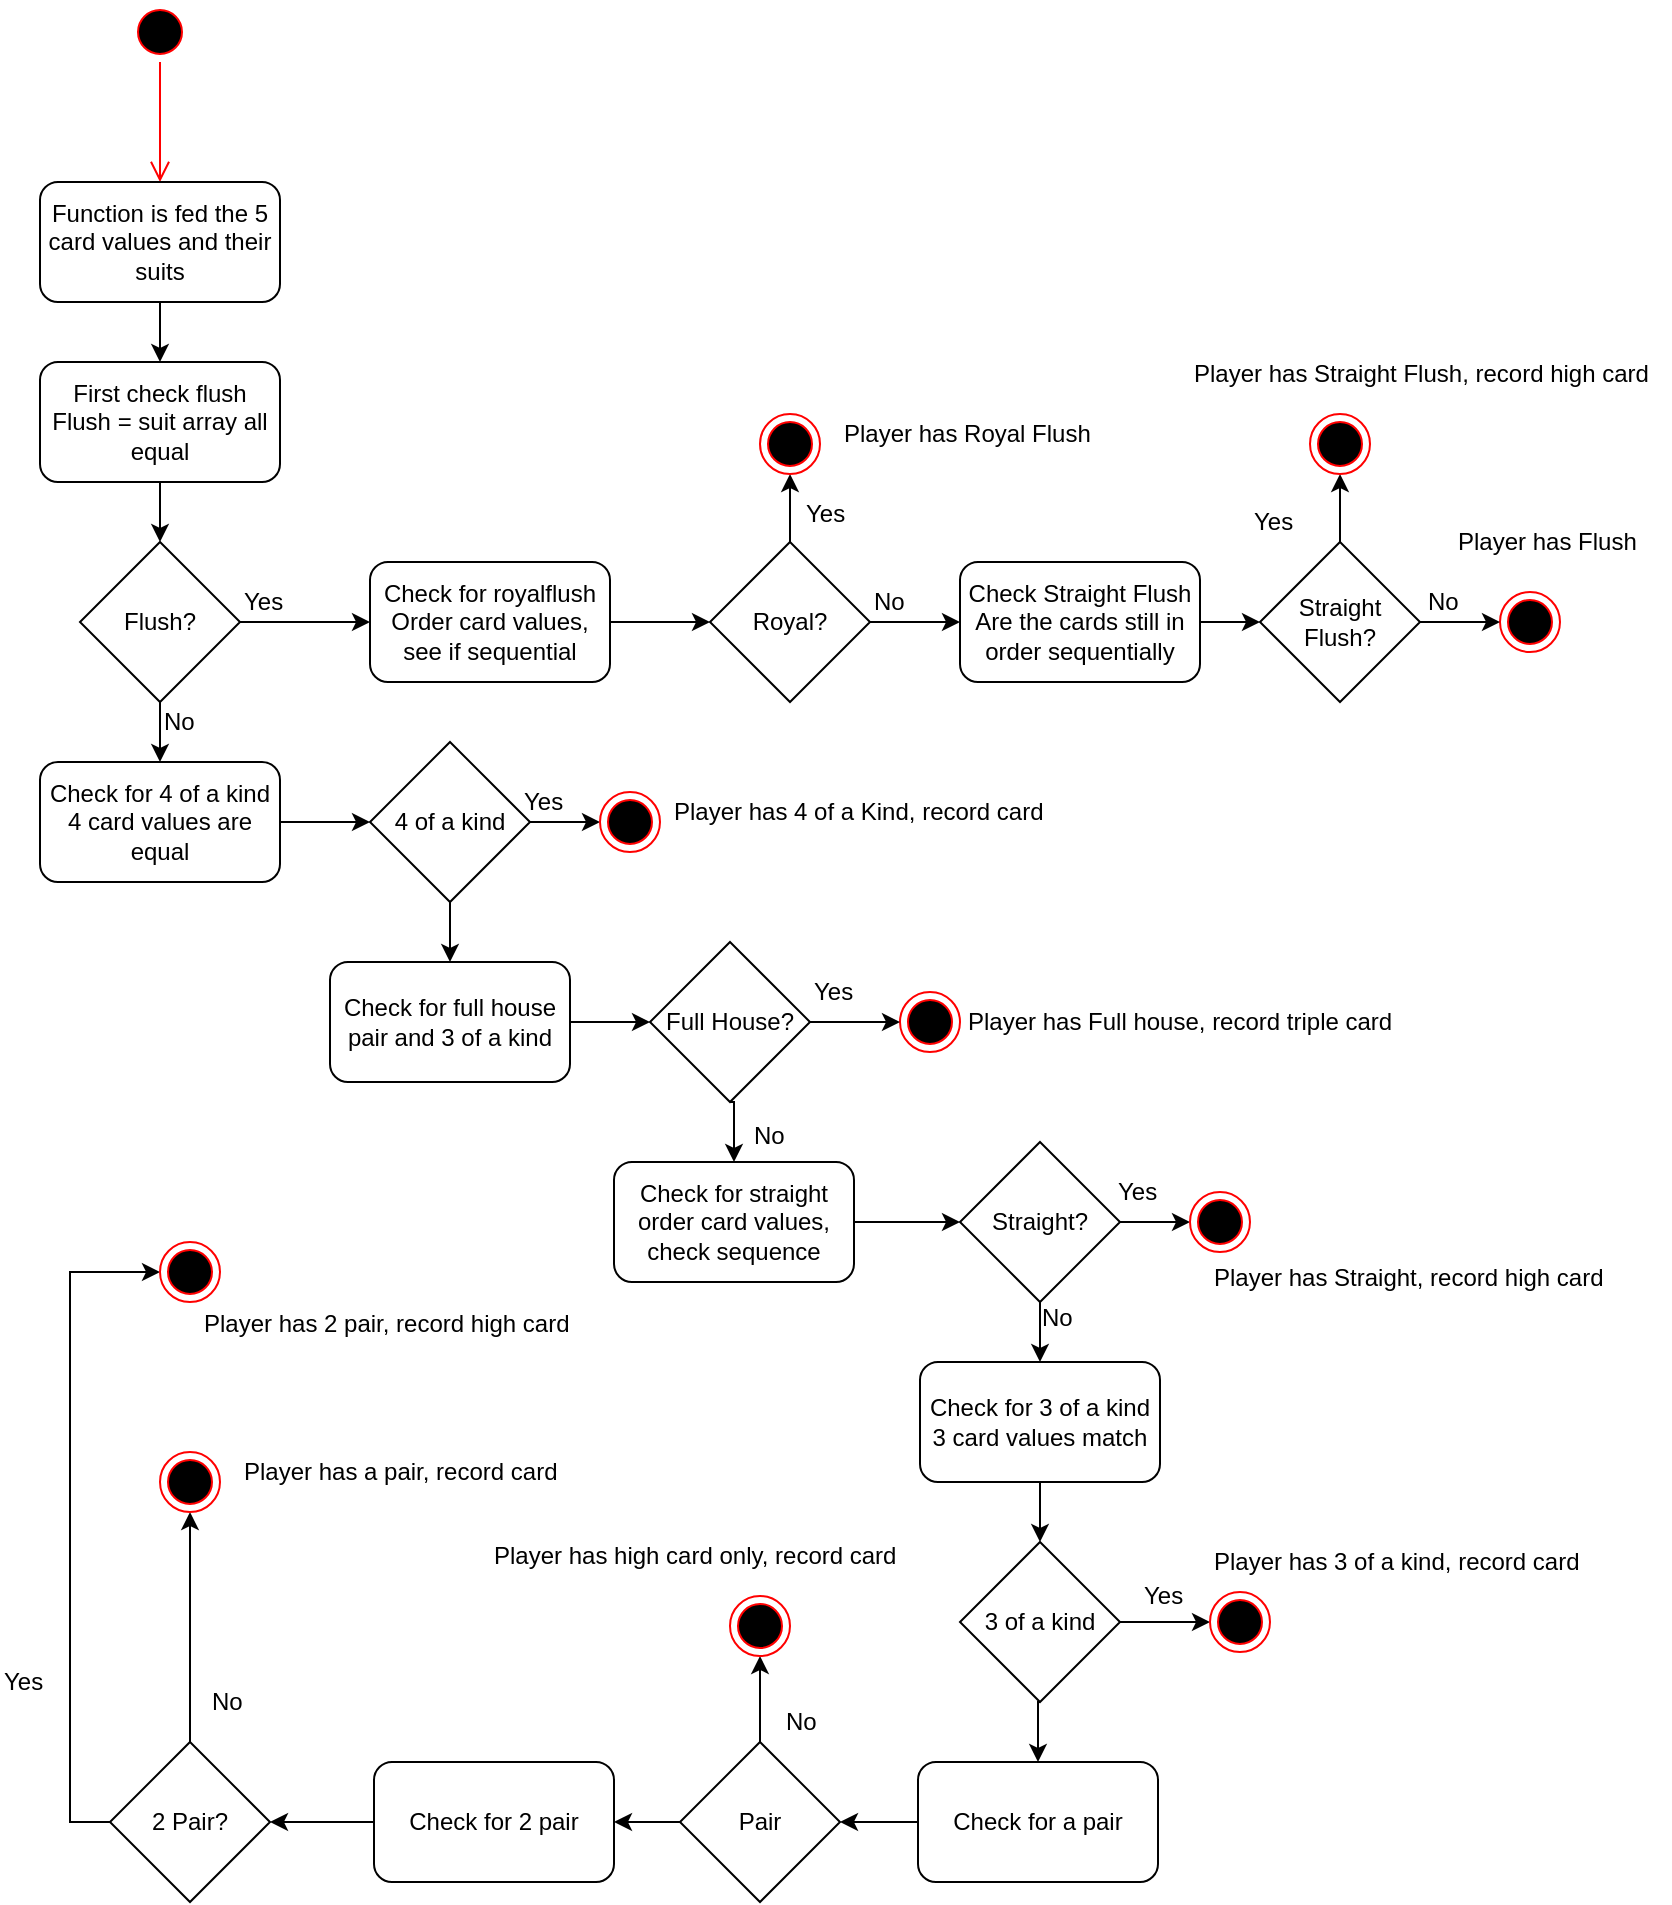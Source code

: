 <mxfile version="10.7.5" type="device"><diagram id="2lDT76DSRzd4jAyOq-Er" name="Page-1"><mxGraphModel dx="1396" dy="716" grid="1" gridSize="10" guides="1" tooltips="1" connect="1" arrows="1" fold="1" page="1" pageScale="1" pageWidth="850" pageHeight="1100" math="0" shadow="0"><root><mxCell id="0"/><mxCell id="1" parent="0"/><mxCell id="ocNuXMIf4aXCK3eWWfy9-1" value="" style="ellipse;html=1;shape=startState;fillColor=#000000;strokeColor=#ff0000;" vertex="1" parent="1"><mxGeometry x="80" y="40" width="30" height="30" as="geometry"/></mxCell><mxCell id="ocNuXMIf4aXCK3eWWfy9-2" value="" style="edgeStyle=orthogonalEdgeStyle;html=1;verticalAlign=bottom;endArrow=open;endSize=8;strokeColor=#ff0000;" edge="1" source="ocNuXMIf4aXCK3eWWfy9-1" parent="1"><mxGeometry relative="1" as="geometry"><mxPoint x="95" y="130" as="targetPoint"/></mxGeometry></mxCell><mxCell id="ocNuXMIf4aXCK3eWWfy9-3" value="Function is fed the 5 card values and their suits" style="rounded=1;whiteSpace=wrap;html=1;" vertex="1" parent="1"><mxGeometry x="35" y="130" width="120" height="60" as="geometry"/></mxCell><mxCell id="ocNuXMIf4aXCK3eWWfy9-5" value="" style="endArrow=classic;html=1;exitX=0.5;exitY=1;exitDx=0;exitDy=0;entryX=0.5;entryY=0;entryDx=0;entryDy=0;" edge="1" parent="1" source="ocNuXMIf4aXCK3eWWfy9-3"><mxGeometry width="50" height="50" relative="1" as="geometry"><mxPoint x="210" y="210" as="sourcePoint"/><mxPoint x="95" y="220" as="targetPoint"/></mxGeometry></mxCell><mxCell id="ocNuXMIf4aXCK3eWWfy9-11" style="edgeStyle=orthogonalEdgeStyle;rounded=0;orthogonalLoop=1;jettySize=auto;html=1;exitX=0.5;exitY=1;exitDx=0;exitDy=0;entryX=0.5;entryY=0;entryDx=0;entryDy=0;" edge="1" parent="1" source="ocNuXMIf4aXCK3eWWfy9-6" target="ocNuXMIf4aXCK3eWWfy9-7"><mxGeometry relative="1" as="geometry"/></mxCell><mxCell id="ocNuXMIf4aXCK3eWWfy9-6" value="First check flush&lt;br&gt;Flush = suit array all equal&lt;br&gt;" style="rounded=1;whiteSpace=wrap;html=1;" vertex="1" parent="1"><mxGeometry x="35" y="220" width="120" height="60" as="geometry"/></mxCell><mxCell id="ocNuXMIf4aXCK3eWWfy9-12" style="edgeStyle=orthogonalEdgeStyle;rounded=0;orthogonalLoop=1;jettySize=auto;html=1;exitX=1;exitY=0.5;exitDx=0;exitDy=0;entryX=0;entryY=0.5;entryDx=0;entryDy=0;" edge="1" parent="1" source="ocNuXMIf4aXCK3eWWfy9-7" target="ocNuXMIf4aXCK3eWWfy9-8"><mxGeometry relative="1" as="geometry"/></mxCell><mxCell id="ocNuXMIf4aXCK3eWWfy9-32" style="edgeStyle=orthogonalEdgeStyle;rounded=0;orthogonalLoop=1;jettySize=auto;html=1;exitX=0.5;exitY=1;exitDx=0;exitDy=0;entryX=0.5;entryY=0;entryDx=0;entryDy=0;" edge="1" parent="1" source="ocNuXMIf4aXCK3eWWfy9-7" target="ocNuXMIf4aXCK3eWWfy9-31"><mxGeometry relative="1" as="geometry"/></mxCell><mxCell id="ocNuXMIf4aXCK3eWWfy9-7" value="Flush?" style="rhombus;whiteSpace=wrap;html=1;" vertex="1" parent="1"><mxGeometry x="55" y="310" width="80" height="80" as="geometry"/></mxCell><mxCell id="ocNuXMIf4aXCK3eWWfy9-13" style="edgeStyle=orthogonalEdgeStyle;rounded=0;orthogonalLoop=1;jettySize=auto;html=1;exitX=1;exitY=0.5;exitDx=0;exitDy=0;entryX=0;entryY=0.5;entryDx=0;entryDy=0;" edge="1" parent="1" source="ocNuXMIf4aXCK3eWWfy9-8"><mxGeometry relative="1" as="geometry"><mxPoint x="370" y="350" as="targetPoint"/></mxGeometry></mxCell><mxCell id="ocNuXMIf4aXCK3eWWfy9-8" value="Check for royalflush&lt;br&gt;Order card values, see if sequential&lt;br&gt;" style="rounded=1;whiteSpace=wrap;html=1;" vertex="1" parent="1"><mxGeometry x="200" y="320" width="120" height="60" as="geometry"/></mxCell><mxCell id="ocNuXMIf4aXCK3eWWfy9-20" style="edgeStyle=orthogonalEdgeStyle;rounded=0;orthogonalLoop=1;jettySize=auto;html=1;exitX=0.5;exitY=0;exitDx=0;exitDy=0;entryX=0.5;entryY=1;entryDx=0;entryDy=0;" edge="1" parent="1" source="ocNuXMIf4aXCK3eWWfy9-16" target="ocNuXMIf4aXCK3eWWfy9-17"><mxGeometry relative="1" as="geometry"/></mxCell><mxCell id="ocNuXMIf4aXCK3eWWfy9-97" style="edgeStyle=orthogonalEdgeStyle;rounded=0;orthogonalLoop=1;jettySize=auto;html=1;exitX=1;exitY=0.5;exitDx=0;exitDy=0;entryX=0;entryY=0.5;entryDx=0;entryDy=0;" edge="1" parent="1" source="ocNuXMIf4aXCK3eWWfy9-16" target="ocNuXMIf4aXCK3eWWfy9-96"><mxGeometry relative="1" as="geometry"/></mxCell><mxCell id="ocNuXMIf4aXCK3eWWfy9-16" value="Royal?" style="rhombus;whiteSpace=wrap;html=1;" vertex="1" parent="1"><mxGeometry x="370" y="310" width="80" height="80" as="geometry"/></mxCell><mxCell id="ocNuXMIf4aXCK3eWWfy9-17" value="" style="ellipse;html=1;shape=endState;fillColor=#000000;strokeColor=#ff0000;" vertex="1" parent="1"><mxGeometry x="395" y="246" width="30" height="30" as="geometry"/></mxCell><mxCell id="ocNuXMIf4aXCK3eWWfy9-18" value="" style="ellipse;html=1;shape=endState;fillColor=#000000;strokeColor=#ff0000;" vertex="1" parent="1"><mxGeometry x="765" y="335" width="30" height="30" as="geometry"/></mxCell><mxCell id="ocNuXMIf4aXCK3eWWfy9-23" value="Yes" style="text;html=1;resizable=0;points=[];autosize=1;align=left;verticalAlign=top;spacingTop=-4;" vertex="1" parent="1"><mxGeometry x="135" y="330" width="40" height="20" as="geometry"/></mxCell><mxCell id="ocNuXMIf4aXCK3eWWfy9-26" value="No" style="text;html=1;resizable=0;points=[];autosize=1;align=left;verticalAlign=top;spacingTop=-4;" vertex="1" parent="1"><mxGeometry x="450" y="330" width="30" height="20" as="geometry"/></mxCell><mxCell id="ocNuXMIf4aXCK3eWWfy9-27" value="Yes" style="text;html=1;resizable=0;points=[];autosize=1;align=left;verticalAlign=top;spacingTop=-4;" vertex="1" parent="1"><mxGeometry x="416" y="286" width="40" height="20" as="geometry"/></mxCell><mxCell id="ocNuXMIf4aXCK3eWWfy9-28" value="Player has Flush" style="text;html=1;resizable=0;points=[];autosize=1;align=left;verticalAlign=top;spacingTop=-4;" vertex="1" parent="1"><mxGeometry x="742" y="300" width="100" height="20" as="geometry"/></mxCell><mxCell id="ocNuXMIf4aXCK3eWWfy9-30" value="Player has Royal Flush" style="text;html=1;resizable=0;points=[];autosize=1;align=left;verticalAlign=top;spacingTop=-4;" vertex="1" parent="1"><mxGeometry x="435" y="246" width="140" height="20" as="geometry"/></mxCell><mxCell id="ocNuXMIf4aXCK3eWWfy9-35" style="edgeStyle=orthogonalEdgeStyle;rounded=0;orthogonalLoop=1;jettySize=auto;html=1;exitX=1;exitY=0.5;exitDx=0;exitDy=0;entryX=0;entryY=0.5;entryDx=0;entryDy=0;" edge="1" parent="1" source="ocNuXMIf4aXCK3eWWfy9-31" target="ocNuXMIf4aXCK3eWWfy9-34"><mxGeometry relative="1" as="geometry"/></mxCell><mxCell id="ocNuXMIf4aXCK3eWWfy9-31" value="Check for 4 of a kind&lt;br&gt;4 card values are equal&lt;br&gt;" style="rounded=1;whiteSpace=wrap;html=1;" vertex="1" parent="1"><mxGeometry x="35" y="420" width="120" height="60" as="geometry"/></mxCell><mxCell id="ocNuXMIf4aXCK3eWWfy9-33" value="No" style="text;html=1;resizable=0;points=[];autosize=1;align=left;verticalAlign=top;spacingTop=-4;" vertex="1" parent="1"><mxGeometry x="95" y="390" width="30" height="20" as="geometry"/></mxCell><mxCell id="ocNuXMIf4aXCK3eWWfy9-37" style="edgeStyle=orthogonalEdgeStyle;rounded=0;orthogonalLoop=1;jettySize=auto;html=1;exitX=1;exitY=0.5;exitDx=0;exitDy=0;entryX=0;entryY=0.5;entryDx=0;entryDy=0;" edge="1" parent="1" source="ocNuXMIf4aXCK3eWWfy9-34"><mxGeometry relative="1" as="geometry"><mxPoint x="315" y="450" as="targetPoint"/></mxGeometry></mxCell><mxCell id="ocNuXMIf4aXCK3eWWfy9-48" style="edgeStyle=orthogonalEdgeStyle;rounded=0;orthogonalLoop=1;jettySize=auto;html=1;exitX=0.5;exitY=1;exitDx=0;exitDy=0;entryX=0.5;entryY=0;entryDx=0;entryDy=0;" edge="1" parent="1" source="ocNuXMIf4aXCK3eWWfy9-34" target="ocNuXMIf4aXCK3eWWfy9-47"><mxGeometry relative="1" as="geometry"/></mxCell><mxCell id="ocNuXMIf4aXCK3eWWfy9-34" value="4 of a kind" style="rhombus;whiteSpace=wrap;html=1;" vertex="1" parent="1"><mxGeometry x="200" y="410" width="80" height="80" as="geometry"/></mxCell><mxCell id="ocNuXMIf4aXCK3eWWfy9-38" value="Yes" style="text;html=1;resizable=0;points=[];autosize=1;align=left;verticalAlign=top;spacingTop=-4;" vertex="1" parent="1"><mxGeometry x="275" y="430" width="40" height="20" as="geometry"/></mxCell><mxCell id="ocNuXMIf4aXCK3eWWfy9-40" value="" style="ellipse;html=1;shape=endState;fillColor=#000000;strokeColor=#ff0000;" vertex="1" parent="1"><mxGeometry x="315" y="435" width="30" height="30" as="geometry"/></mxCell><mxCell id="ocNuXMIf4aXCK3eWWfy9-41" value="" style="ellipse;html=1;shape=endState;fillColor=#000000;strokeColor=#ff0000;" vertex="1" parent="1"><mxGeometry x="465" y="535" width="30" height="30" as="geometry"/></mxCell><mxCell id="ocNuXMIf4aXCK3eWWfy9-46" value="Player has 4 of a Kind, record card" style="text;html=1;resizable=0;points=[];autosize=1;align=left;verticalAlign=top;spacingTop=-4;" vertex="1" parent="1"><mxGeometry x="350" y="435" width="200" height="20" as="geometry"/></mxCell><mxCell id="ocNuXMIf4aXCK3eWWfy9-53" style="edgeStyle=orthogonalEdgeStyle;rounded=0;orthogonalLoop=1;jettySize=auto;html=1;exitX=1;exitY=0.5;exitDx=0;exitDy=0;entryX=0;entryY=0.5;entryDx=0;entryDy=0;" edge="1" parent="1" source="ocNuXMIf4aXCK3eWWfy9-47" target="ocNuXMIf4aXCK3eWWfy9-52"><mxGeometry relative="1" as="geometry"/></mxCell><mxCell id="ocNuXMIf4aXCK3eWWfy9-47" value="Check for full house&lt;br&gt;pair and 3 of a kind&lt;br&gt;" style="rounded=1;whiteSpace=wrap;html=1;" vertex="1" parent="1"><mxGeometry x="180" y="520" width="120" height="60" as="geometry"/></mxCell><mxCell id="ocNuXMIf4aXCK3eWWfy9-50" value="Player has Full house, record triple card" style="text;html=1;resizable=0;points=[];autosize=1;align=left;verticalAlign=top;spacingTop=-4;" vertex="1" parent="1"><mxGeometry x="497" y="540" width="230" height="20" as="geometry"/></mxCell><mxCell id="ocNuXMIf4aXCK3eWWfy9-51" value="Yes" style="text;html=1;resizable=0;points=[];autosize=1;align=left;verticalAlign=top;spacingTop=-4;" vertex="1" parent="1"><mxGeometry x="420" y="525" width="40" height="20" as="geometry"/></mxCell><mxCell id="ocNuXMIf4aXCK3eWWfy9-54" style="edgeStyle=orthogonalEdgeStyle;rounded=0;orthogonalLoop=1;jettySize=auto;html=1;exitX=1;exitY=0.5;exitDx=0;exitDy=0;entryX=0;entryY=0.5;entryDx=0;entryDy=0;" edge="1" parent="1" source="ocNuXMIf4aXCK3eWWfy9-52" target="ocNuXMIf4aXCK3eWWfy9-41"><mxGeometry relative="1" as="geometry"/></mxCell><mxCell id="ocNuXMIf4aXCK3eWWfy9-57" style="edgeStyle=orthogonalEdgeStyle;rounded=0;orthogonalLoop=1;jettySize=auto;html=1;exitX=0.5;exitY=1;exitDx=0;exitDy=0;entryX=0.5;entryY=0;entryDx=0;entryDy=0;" edge="1" parent="1" source="ocNuXMIf4aXCK3eWWfy9-52" target="ocNuXMIf4aXCK3eWWfy9-55"><mxGeometry relative="1" as="geometry"/></mxCell><mxCell id="ocNuXMIf4aXCK3eWWfy9-52" value="Full House?" style="rhombus;whiteSpace=wrap;html=1;" vertex="1" parent="1"><mxGeometry x="340" y="510" width="80" height="80" as="geometry"/></mxCell><mxCell id="ocNuXMIf4aXCK3eWWfy9-60" style="edgeStyle=orthogonalEdgeStyle;rounded=0;orthogonalLoop=1;jettySize=auto;html=1;exitX=1;exitY=0.5;exitDx=0;exitDy=0;entryX=0;entryY=0.5;entryDx=0;entryDy=0;" edge="1" parent="1" source="ocNuXMIf4aXCK3eWWfy9-55" target="ocNuXMIf4aXCK3eWWfy9-59"><mxGeometry relative="1" as="geometry"/></mxCell><mxCell id="ocNuXMIf4aXCK3eWWfy9-55" value="Check for straight&lt;br&gt;order card values,&lt;br&gt;check sequence&lt;br&gt;" style="rounded=1;whiteSpace=wrap;html=1;" vertex="1" parent="1"><mxGeometry x="322" y="620" width="120" height="60" as="geometry"/></mxCell><mxCell id="ocNuXMIf4aXCK3eWWfy9-58" value="No" style="text;html=1;resizable=0;points=[];autosize=1;align=left;verticalAlign=top;spacingTop=-4;" vertex="1" parent="1"><mxGeometry x="390" y="597" width="30" height="20" as="geometry"/></mxCell><mxCell id="ocNuXMIf4aXCK3eWWfy9-63" style="edgeStyle=orthogonalEdgeStyle;rounded=0;orthogonalLoop=1;jettySize=auto;html=1;exitX=1;exitY=0.5;exitDx=0;exitDy=0;entryX=0;entryY=0.5;entryDx=0;entryDy=0;" edge="1" parent="1" source="ocNuXMIf4aXCK3eWWfy9-59" target="ocNuXMIf4aXCK3eWWfy9-61"><mxGeometry relative="1" as="geometry"/></mxCell><mxCell id="ocNuXMIf4aXCK3eWWfy9-66" style="edgeStyle=orthogonalEdgeStyle;rounded=0;orthogonalLoop=1;jettySize=auto;html=1;exitX=0.5;exitY=1;exitDx=0;exitDy=0;entryX=0.5;entryY=0;entryDx=0;entryDy=0;" edge="1" parent="1" source="ocNuXMIf4aXCK3eWWfy9-59" target="ocNuXMIf4aXCK3eWWfy9-65"><mxGeometry relative="1" as="geometry"/></mxCell><mxCell id="ocNuXMIf4aXCK3eWWfy9-59" value="Straight?" style="rhombus;whiteSpace=wrap;html=1;" vertex="1" parent="1"><mxGeometry x="495" y="610" width="80" height="80" as="geometry"/></mxCell><mxCell id="ocNuXMIf4aXCK3eWWfy9-61" value="" style="ellipse;html=1;shape=endState;fillColor=#000000;strokeColor=#ff0000;" vertex="1" parent="1"><mxGeometry x="610" y="635" width="30" height="30" as="geometry"/></mxCell><mxCell id="ocNuXMIf4aXCK3eWWfy9-62" value="Player has Straight, record high card" style="text;html=1;resizable=0;points=[];autosize=1;align=left;verticalAlign=top;spacingTop=-4;" vertex="1" parent="1"><mxGeometry x="620" y="668" width="210" height="20" as="geometry"/></mxCell><mxCell id="ocNuXMIf4aXCK3eWWfy9-64" value="Yes" style="text;html=1;resizable=0;points=[];autosize=1;align=left;verticalAlign=top;spacingTop=-4;" vertex="1" parent="1"><mxGeometry x="572" y="625" width="40" height="20" as="geometry"/></mxCell><mxCell id="ocNuXMIf4aXCK3eWWfy9-72" style="edgeStyle=orthogonalEdgeStyle;rounded=0;orthogonalLoop=1;jettySize=auto;html=1;exitX=0.5;exitY=1;exitDx=0;exitDy=0;entryX=0.5;entryY=0;entryDx=0;entryDy=0;" edge="1" parent="1" source="ocNuXMIf4aXCK3eWWfy9-65" target="ocNuXMIf4aXCK3eWWfy9-68"><mxGeometry relative="1" as="geometry"/></mxCell><mxCell id="ocNuXMIf4aXCK3eWWfy9-65" value="Check for 3 of a kind&lt;br&gt;3 card values match&lt;br&gt;" style="rounded=1;whiteSpace=wrap;html=1;" vertex="1" parent="1"><mxGeometry x="475" y="720" width="120" height="60" as="geometry"/></mxCell><mxCell id="ocNuXMIf4aXCK3eWWfy9-67" value="No" style="text;html=1;resizable=0;points=[];autosize=1;align=left;verticalAlign=top;spacingTop=-4;" vertex="1" parent="1"><mxGeometry x="534" y="688" width="30" height="20" as="geometry"/></mxCell><mxCell id="ocNuXMIf4aXCK3eWWfy9-74" style="edgeStyle=orthogonalEdgeStyle;rounded=0;orthogonalLoop=1;jettySize=auto;html=1;exitX=1;exitY=0.5;exitDx=0;exitDy=0;entryX=0;entryY=0.5;entryDx=0;entryDy=0;" edge="1" parent="1" source="ocNuXMIf4aXCK3eWWfy9-68" target="ocNuXMIf4aXCK3eWWfy9-70"><mxGeometry relative="1" as="geometry"/></mxCell><mxCell id="ocNuXMIf4aXCK3eWWfy9-77" style="edgeStyle=orthogonalEdgeStyle;rounded=0;orthogonalLoop=1;jettySize=auto;html=1;exitX=0.5;exitY=1;exitDx=0;exitDy=0;entryX=0.5;entryY=0;entryDx=0;entryDy=0;" edge="1" parent="1" source="ocNuXMIf4aXCK3eWWfy9-68" target="ocNuXMIf4aXCK3eWWfy9-76"><mxGeometry relative="1" as="geometry"/></mxCell><mxCell id="ocNuXMIf4aXCK3eWWfy9-68" value="3 of a kind" style="rhombus;whiteSpace=wrap;html=1;" vertex="1" parent="1"><mxGeometry x="495" y="810" width="80" height="80" as="geometry"/></mxCell><mxCell id="ocNuXMIf4aXCK3eWWfy9-70" value="" style="ellipse;html=1;shape=endState;fillColor=#000000;strokeColor=#ff0000;" vertex="1" parent="1"><mxGeometry x="620" y="835" width="30" height="30" as="geometry"/></mxCell><mxCell id="ocNuXMIf4aXCK3eWWfy9-71" value="Player has 3 of a kind, record card" style="text;html=1;resizable=0;points=[];autosize=1;align=left;verticalAlign=top;spacingTop=-4;" vertex="1" parent="1"><mxGeometry x="620" y="810" width="200" height="20" as="geometry"/></mxCell><mxCell id="ocNuXMIf4aXCK3eWWfy9-75" value="Yes" style="text;html=1;resizable=0;points=[];autosize=1;align=left;verticalAlign=top;spacingTop=-4;" vertex="1" parent="1"><mxGeometry x="585" y="827" width="40" height="20" as="geometry"/></mxCell><mxCell id="ocNuXMIf4aXCK3eWWfy9-79" style="edgeStyle=orthogonalEdgeStyle;rounded=0;orthogonalLoop=1;jettySize=auto;html=1;exitX=0;exitY=0.5;exitDx=0;exitDy=0;entryX=1;entryY=0.5;entryDx=0;entryDy=0;" edge="1" parent="1" source="ocNuXMIf4aXCK3eWWfy9-76" target="ocNuXMIf4aXCK3eWWfy9-78"><mxGeometry relative="1" as="geometry"/></mxCell><mxCell id="ocNuXMIf4aXCK3eWWfy9-76" value="Check for a pair" style="rounded=1;whiteSpace=wrap;html=1;" vertex="1" parent="1"><mxGeometry x="474" y="920" width="120" height="60" as="geometry"/></mxCell><mxCell id="ocNuXMIf4aXCK3eWWfy9-82" style="edgeStyle=orthogonalEdgeStyle;rounded=0;orthogonalLoop=1;jettySize=auto;html=1;exitX=0.5;exitY=0;exitDx=0;exitDy=0;entryX=0.5;entryY=1;entryDx=0;entryDy=0;" edge="1" parent="1" source="ocNuXMIf4aXCK3eWWfy9-78" target="ocNuXMIf4aXCK3eWWfy9-80"><mxGeometry relative="1" as="geometry"/></mxCell><mxCell id="ocNuXMIf4aXCK3eWWfy9-85" style="edgeStyle=orthogonalEdgeStyle;rounded=0;orthogonalLoop=1;jettySize=auto;html=1;exitX=0;exitY=0.5;exitDx=0;exitDy=0;entryX=1;entryY=0.5;entryDx=0;entryDy=0;" edge="1" parent="1" source="ocNuXMIf4aXCK3eWWfy9-78" target="ocNuXMIf4aXCK3eWWfy9-84"><mxGeometry relative="1" as="geometry"/></mxCell><mxCell id="ocNuXMIf4aXCK3eWWfy9-78" value="Pair" style="rhombus;whiteSpace=wrap;html=1;" vertex="1" parent="1"><mxGeometry x="355" y="910" width="80" height="80" as="geometry"/></mxCell><mxCell id="ocNuXMIf4aXCK3eWWfy9-80" value="" style="ellipse;html=1;shape=endState;fillColor=#000000;strokeColor=#ff0000;" vertex="1" parent="1"><mxGeometry x="380" y="837" width="30" height="30" as="geometry"/></mxCell><mxCell id="ocNuXMIf4aXCK3eWWfy9-81" value="Player has high card only, record card" style="text;html=1;resizable=0;points=[];autosize=1;align=left;verticalAlign=top;spacingTop=-4;" vertex="1" parent="1"><mxGeometry x="260" y="807" width="220" height="20" as="geometry"/></mxCell><mxCell id="ocNuXMIf4aXCK3eWWfy9-83" value="No" style="text;html=1;resizable=0;points=[];autosize=1;align=left;verticalAlign=top;spacingTop=-4;" vertex="1" parent="1"><mxGeometry x="406" y="890" width="30" height="20" as="geometry"/></mxCell><mxCell id="ocNuXMIf4aXCK3eWWfy9-91" style="edgeStyle=orthogonalEdgeStyle;rounded=0;orthogonalLoop=1;jettySize=auto;html=1;exitX=0;exitY=0.5;exitDx=0;exitDy=0;entryX=1;entryY=0.5;entryDx=0;entryDy=0;" edge="1" parent="1" source="ocNuXMIf4aXCK3eWWfy9-84" target="ocNuXMIf4aXCK3eWWfy9-86"><mxGeometry relative="1" as="geometry"/></mxCell><mxCell id="ocNuXMIf4aXCK3eWWfy9-84" value="Check for 2 pair" style="rounded=1;whiteSpace=wrap;html=1;" vertex="1" parent="1"><mxGeometry x="202" y="920" width="120" height="60" as="geometry"/></mxCell><mxCell id="ocNuXMIf4aXCK3eWWfy9-89" style="edgeStyle=orthogonalEdgeStyle;rounded=0;orthogonalLoop=1;jettySize=auto;html=1;exitX=0.5;exitY=0;exitDx=0;exitDy=0;entryX=0.5;entryY=1;entryDx=0;entryDy=0;" edge="1" parent="1" source="ocNuXMIf4aXCK3eWWfy9-86" target="ocNuXMIf4aXCK3eWWfy9-87"><mxGeometry relative="1" as="geometry"/></mxCell><mxCell id="ocNuXMIf4aXCK3eWWfy9-90" style="edgeStyle=orthogonalEdgeStyle;rounded=0;orthogonalLoop=1;jettySize=auto;html=1;exitX=0;exitY=0.5;exitDx=0;exitDy=0;entryX=0;entryY=0.5;entryDx=0;entryDy=0;" edge="1" parent="1" source="ocNuXMIf4aXCK3eWWfy9-86" target="ocNuXMIf4aXCK3eWWfy9-88"><mxGeometry relative="1" as="geometry"/></mxCell><mxCell id="ocNuXMIf4aXCK3eWWfy9-86" value="2 Pair?" style="rhombus;whiteSpace=wrap;html=1;" vertex="1" parent="1"><mxGeometry x="70" y="910" width="80" height="80" as="geometry"/></mxCell><mxCell id="ocNuXMIf4aXCK3eWWfy9-87" value="" style="ellipse;html=1;shape=endState;fillColor=#000000;strokeColor=#ff0000;" vertex="1" parent="1"><mxGeometry x="95" y="765" width="30" height="30" as="geometry"/></mxCell><mxCell id="ocNuXMIf4aXCK3eWWfy9-88" value="" style="ellipse;html=1;shape=endState;fillColor=#000000;strokeColor=#ff0000;" vertex="1" parent="1"><mxGeometry x="95" y="660" width="30" height="30" as="geometry"/></mxCell><mxCell id="ocNuXMIf4aXCK3eWWfy9-92" value="Player has a pair, record card" style="text;html=1;resizable=0;points=[];autosize=1;align=left;verticalAlign=top;spacingTop=-4;" vertex="1" parent="1"><mxGeometry x="135" y="765" width="170" height="20" as="geometry"/></mxCell><mxCell id="ocNuXMIf4aXCK3eWWfy9-93" value="No" style="text;html=1;resizable=0;points=[];autosize=1;align=left;verticalAlign=top;spacingTop=-4;" vertex="1" parent="1"><mxGeometry x="119" y="880" width="30" height="20" as="geometry"/></mxCell><mxCell id="ocNuXMIf4aXCK3eWWfy9-94" value="Player has 2 pair, record high card" style="text;html=1;resizable=0;points=[];autosize=1;align=left;verticalAlign=top;spacingTop=-4;" vertex="1" parent="1"><mxGeometry x="115" y="691" width="200" height="20" as="geometry"/></mxCell><mxCell id="ocNuXMIf4aXCK3eWWfy9-95" value="Yes" style="text;html=1;resizable=0;points=[];autosize=1;align=left;verticalAlign=top;spacingTop=-4;" vertex="1" parent="1"><mxGeometry x="15" y="870" width="40" height="20" as="geometry"/></mxCell><mxCell id="ocNuXMIf4aXCK3eWWfy9-101" style="edgeStyle=orthogonalEdgeStyle;rounded=0;orthogonalLoop=1;jettySize=auto;html=1;exitX=1;exitY=0.5;exitDx=0;exitDy=0;entryX=0;entryY=0.5;entryDx=0;entryDy=0;" edge="1" parent="1" source="ocNuXMIf4aXCK3eWWfy9-96" target="ocNuXMIf4aXCK3eWWfy9-98"><mxGeometry relative="1" as="geometry"/></mxCell><mxCell id="ocNuXMIf4aXCK3eWWfy9-96" value="Check Straight Flush&lt;br&gt;Are the cards still in order sequentially&lt;br&gt;" style="rounded=1;whiteSpace=wrap;html=1;" vertex="1" parent="1"><mxGeometry x="495" y="320" width="120" height="60" as="geometry"/></mxCell><mxCell id="ocNuXMIf4aXCK3eWWfy9-99" style="edgeStyle=orthogonalEdgeStyle;rounded=0;orthogonalLoop=1;jettySize=auto;html=1;exitX=1;exitY=0.5;exitDx=0;exitDy=0;entryX=0;entryY=0.5;entryDx=0;entryDy=0;" edge="1" parent="1" source="ocNuXMIf4aXCK3eWWfy9-98" target="ocNuXMIf4aXCK3eWWfy9-18"><mxGeometry relative="1" as="geometry"/></mxCell><mxCell id="ocNuXMIf4aXCK3eWWfy9-103" style="edgeStyle=orthogonalEdgeStyle;rounded=0;orthogonalLoop=1;jettySize=auto;html=1;exitX=0.5;exitY=0;exitDx=0;exitDy=0;entryX=0.5;entryY=1;entryDx=0;entryDy=0;" edge="1" parent="1" source="ocNuXMIf4aXCK3eWWfy9-98" target="ocNuXMIf4aXCK3eWWfy9-102"><mxGeometry relative="1" as="geometry"/></mxCell><mxCell id="ocNuXMIf4aXCK3eWWfy9-98" value="Straight Flush?" style="rhombus;whiteSpace=wrap;html=1;" vertex="1" parent="1"><mxGeometry x="645" y="310" width="80" height="80" as="geometry"/></mxCell><mxCell id="ocNuXMIf4aXCK3eWWfy9-100" value="No" style="text;html=1;resizable=0;points=[];autosize=1;align=left;verticalAlign=top;spacingTop=-4;" vertex="1" parent="1"><mxGeometry x="727" y="330" width="30" height="20" as="geometry"/></mxCell><mxCell id="ocNuXMIf4aXCK3eWWfy9-102" value="" style="ellipse;html=1;shape=endState;fillColor=#000000;strokeColor=#ff0000;" vertex="1" parent="1"><mxGeometry x="670" y="246" width="30" height="30" as="geometry"/></mxCell><mxCell id="ocNuXMIf4aXCK3eWWfy9-104" value="Yes" style="text;html=1;resizable=0;points=[];autosize=1;align=left;verticalAlign=top;spacingTop=-4;" vertex="1" parent="1"><mxGeometry x="640" y="290" width="40" height="20" as="geometry"/></mxCell><mxCell id="ocNuXMIf4aXCK3eWWfy9-105" value="Player has Straight Flush, record high card&lt;br&gt;" style="text;html=1;resizable=0;points=[];autosize=1;align=left;verticalAlign=top;spacingTop=-4;" vertex="1" parent="1"><mxGeometry x="610" y="216" width="240" height="20" as="geometry"/></mxCell></root></mxGraphModel></diagram></mxfile>